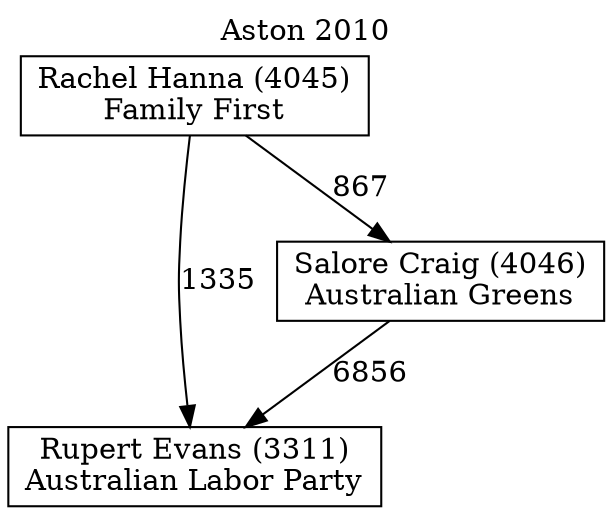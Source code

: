 // House preference flow
digraph "Rupert Evans (3311)_Aston_2010" {
	graph [label="Aston 2010" labelloc=t mclimit=10]
	node [shape=box]
	"Rachel Hanna (4045)" [label="Rachel Hanna (4045)
Family First"]
	"Rupert Evans (3311)" [label="Rupert Evans (3311)
Australian Labor Party"]
	"Salore Craig (4046)" [label="Salore Craig (4046)
Australian Greens"]
	"Rachel Hanna (4045)" -> "Rupert Evans (3311)" [label=1335]
	"Rachel Hanna (4045)" -> "Salore Craig (4046)" [label=867]
	"Salore Craig (4046)" -> "Rupert Evans (3311)" [label=6856]
}
